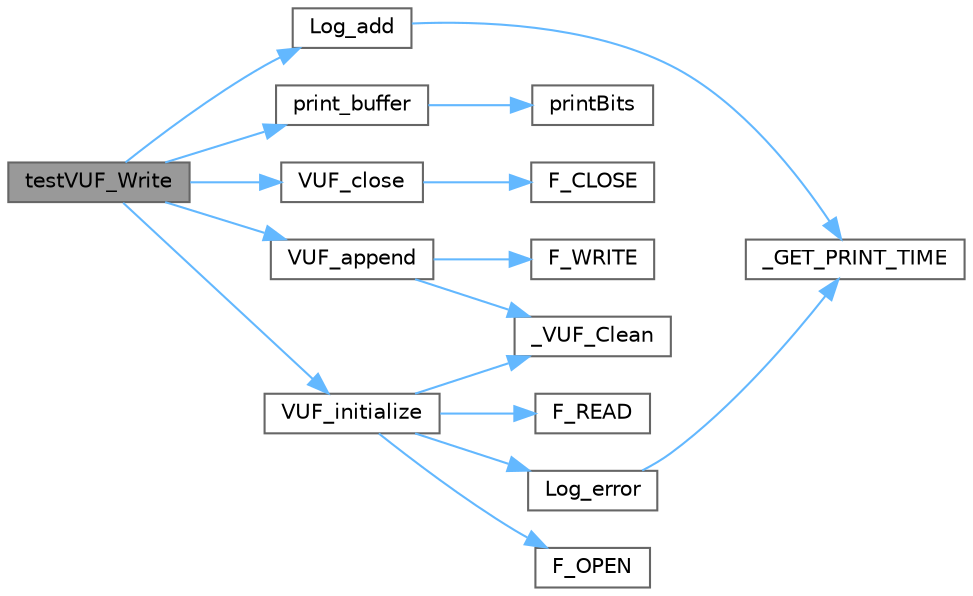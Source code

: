 digraph "testVUF_Write"
{
 // LATEX_PDF_SIZE
  bgcolor="transparent";
  edge [fontname=Helvetica,fontsize=10,labelfontname=Helvetica,labelfontsize=10];
  node [fontname=Helvetica,fontsize=10,shape=box,height=0.2,width=0.4];
  rankdir="LR";
  Node1 [id="Node000001",label="testVUF_Write",height=0.2,width=0.4,color="gray40", fillcolor="grey60", style="filled", fontcolor="black",tooltip=" "];
  Node1 -> Node2 [id="edge1_Node000001_Node000002",color="steelblue1",style="solid",tooltip=" "];
  Node2 [id="Node000002",label="Log_add",height=0.2,width=0.4,color="grey40", fillcolor="white", style="filled",URL="$logs_8c.html#a61353ebf0328d8bd1f61f224305e64bb",tooltip=" "];
  Node2 -> Node3 [id="edge2_Node000002_Node000003",color="steelblue1",style="solid",tooltip=" "];
  Node3 [id="Node000003",label="_GET_PRINT_TIME",height=0.2,width=0.4,color="grey40", fillcolor="white", style="filled",URL="$logs_8c.html#a89eb41300c751659cb27ad5955449bdc",tooltip=" "];
  Node1 -> Node4 [id="edge3_Node000001_Node000004",color="steelblue1",style="solid",tooltip=" "];
  Node4 [id="Node000004",label="print_buffer",height=0.2,width=0.4,color="grey40", fillcolor="white", style="filled",URL="$test__var_int_8c.html#a573e4df8190dae4209a0f027d77fb942",tooltip=" "];
  Node4 -> Node5 [id="edge4_Node000004_Node000005",color="steelblue1",style="solid",tooltip=" "];
  Node5 [id="Node000005",label="printBits",height=0.2,width=0.4,color="grey40", fillcolor="white", style="filled",URL="$test__var_int_8c.html#a553dc49f84a0874f09d55f9e84fb31d2",tooltip=" "];
  Node1 -> Node6 [id="edge5_Node000001_Node000006",color="steelblue1",style="solid",tooltip=" "];
  Node6 [id="Node000006",label="VUF_append",height=0.2,width=0.4,color="grey40", fillcolor="white", style="filled",URL="$var_int_file___i_o_8c.html#a744805d2f1db68081efadb9892a297e9",tooltip=" "];
  Node6 -> Node7 [id="edge6_Node000006_Node000007",color="steelblue1",style="solid",tooltip=" "];
  Node7 [id="Node000007",label="_VUF_Clean",height=0.2,width=0.4,color="grey40", fillcolor="white", style="filled",URL="$var_int_file___i_o_8c.html#ab232dbf9e1e9abf226e94b02fe510da4",tooltip=" "];
  Node6 -> Node8 [id="edge7_Node000006_Node000008",color="steelblue1",style="solid",tooltip=" "];
  Node8 [id="Node000008",label="F_WRITE",height=0.2,width=0.4,color="grey40", fillcolor="white", style="filled",URL="$file___i_o_8c.html#a94d988ea4ce93357f56c0191584246a6",tooltip=" "];
  Node1 -> Node9 [id="edge8_Node000001_Node000009",color="steelblue1",style="solid",tooltip=" "];
  Node9 [id="Node000009",label="VUF_close",height=0.2,width=0.4,color="grey40", fillcolor="white", style="filled",URL="$var_int_file___i_o_8c.html#ad54b8d6492e4c149c7f1232e3eda58be",tooltip=" "];
  Node9 -> Node10 [id="edge9_Node000009_Node000010",color="steelblue1",style="solid",tooltip=" "];
  Node10 [id="Node000010",label="F_CLOSE",height=0.2,width=0.4,color="grey40", fillcolor="white", style="filled",URL="$file___i_o_8c.html#ad62e6a72675aa7b389460e97f4e6d998",tooltip=" "];
  Node1 -> Node11 [id="edge10_Node000001_Node000011",color="steelblue1",style="solid",tooltip=" "];
  Node11 [id="Node000011",label="VUF_initialize",height=0.2,width=0.4,color="grey40", fillcolor="white", style="filled",URL="$var_int_file___i_o_8c.html#a07ca21a87dab6f536b7f4d69050f5602",tooltip=" "];
  Node11 -> Node7 [id="edge11_Node000011_Node000007",color="steelblue1",style="solid",tooltip=" "];
  Node11 -> Node12 [id="edge12_Node000011_Node000012",color="steelblue1",style="solid",tooltip=" "];
  Node12 [id="Node000012",label="F_OPEN",height=0.2,width=0.4,color="grey40", fillcolor="white", style="filled",URL="$file___i_o_8c.html#a05d25080a4592a86386f6d0d3d48496c",tooltip=" "];
  Node11 -> Node13 [id="edge13_Node000011_Node000013",color="steelblue1",style="solid",tooltip=" "];
  Node13 [id="Node000013",label="F_READ",height=0.2,width=0.4,color="grey40", fillcolor="white", style="filled",URL="$file___i_o_8c.html#a6d14febd2771048b4a06dd86ea17718d",tooltip=" "];
  Node11 -> Node14 [id="edge14_Node000011_Node000014",color="steelblue1",style="solid",tooltip=" "];
  Node14 [id="Node000014",label="Log_error",height=0.2,width=0.4,color="grey40", fillcolor="white", style="filled",URL="$logs_8c.html#ad795690a809192117add6898be812267",tooltip=" "];
  Node14 -> Node3 [id="edge15_Node000014_Node000003",color="steelblue1",style="solid",tooltip=" "];
}
